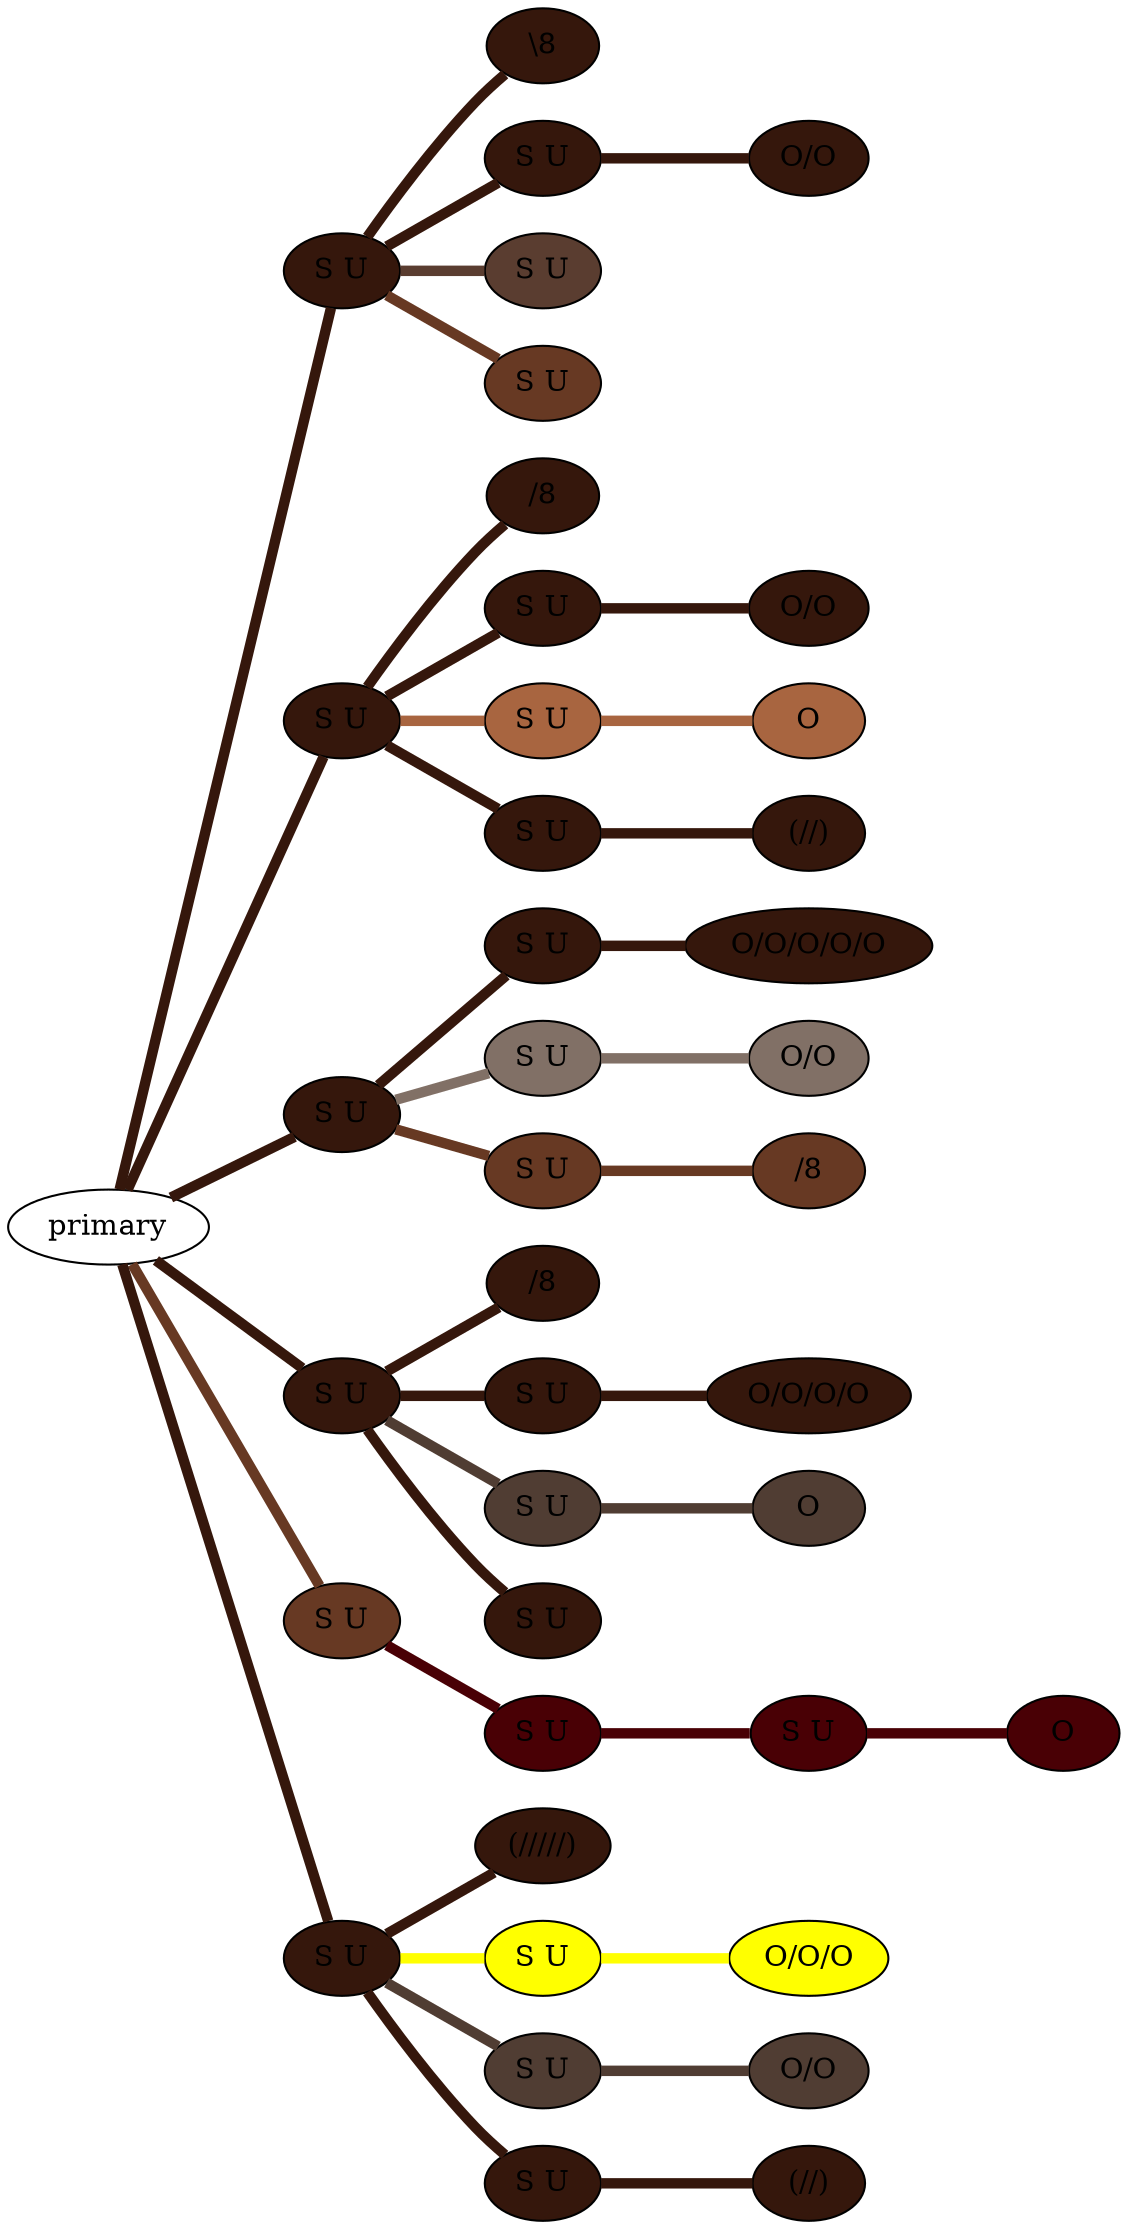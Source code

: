graph {
 graph [rankdir=LR]
"primary" -- "1" [penwidth=5,color="#35170C"]
"1" [label="S U", style=filled, fillcolor="#35170C"]
"1" -- "1:0" [penwidth=5,color="#35170C"]
"1:0" [label="\\8", style=filled, fillcolor="#35170C"]
"1" -- "1s1" [penwidth=5,color="#35170C"]
"1s1" [label="S U", style=filled, fillcolor="#35170C"]
"1s1" -- "1s1:0" [penwidth=5,color="#35170C"]
"1s1:0" [label="O/O", style=filled, fillcolor="#35170C"]
"1" -- "1s2" [penwidth=5,color="#5A3D30"]
"1s2" [label="S U", style=filled, fillcolor="#5A3D30"]
"1" -- "1s3" [penwidth=5,color="#673923"]
"1s3" [label="S U", style=filled, fillcolor="#673923"]
"primary" -- "2" [penwidth=5,color="#35170C"]
"2" [label="S U", style=filled, fillcolor="#35170C"]
"2" -- "2:0" [penwidth=5,color="#35170C"]
"2:0" [label="/8", style=filled, fillcolor="#35170C"]
"2" -- "2s1" [penwidth=5,color="#35170C"]
"2s1" [label="S U", style=filled, fillcolor="#35170C"]
"2s1" -- "2s1:0" [penwidth=5,color="#35170C"]
"2s1:0" [label="O/O", style=filled, fillcolor="#35170C"]
"2" -- "2s2" [penwidth=5,color="#A86540"]
"2s2" [label="S U", style=filled, fillcolor="#A86540"]
"2s2" -- "2s2:0" [penwidth=5,color="#A86540"]
"2s2:0" [label="O", style=filled, fillcolor="#A86540"]
"2" -- "2s3" [penwidth=5,color="#35170C"]
"2s3" [label="S U", style=filled, fillcolor="#35170C"]
"2s3" -- "2s3:0" [penwidth=5,color="#35170C"]
"2s3:0" [label="(//)", style=filled, fillcolor="#35170C"]
"primary" -- "3" [penwidth=5,color="#35170C"]
"3" [label="S U", style=filled, fillcolor="#35170C"]
"3" -- "3s1" [penwidth=5,color="#35170C"]
"3s1" [label="S U", style=filled, fillcolor="#35170C"]
"3s1" -- "3s1:0" [penwidth=5,color="#35170C"]
"3s1:0" [label="O/O/O/O/O", style=filled, fillcolor="#35170C"]
"3" -- "3s2" [penwidth=5,color="#817066"]
"3s2" [label="S U", style=filled, fillcolor="#817066"]
"3s2" -- "3s2:0" [penwidth=5,color="#817066"]
"3s2:0" [label="O/O", style=filled, fillcolor="#817066"]
"3" -- "3s3" [penwidth=5,color="#673923"]
"3s3" [label="S U", style=filled, fillcolor="#673923"]
"3s3" -- "3s3:0" [penwidth=5,color="#673923"]
"3s3:0" [label="/8", style=filled, fillcolor="#673923"]
"primary" -- "4" [penwidth=5,color="#35170C"]
"4" [label="S U", style=filled, fillcolor="#35170C"]
"4" -- "4:0" [penwidth=5,color="#35170C"]
"4:0" [label="/8", style=filled, fillcolor="#35170C"]
"4" -- "4s1" [penwidth=5,color="#35170C"]
"4s1" [label="S U", style=filled, fillcolor="#35170C"]
"4s1" -- "4s1:0" [penwidth=5,color="#35170C"]
"4s1:0" [label="O/O/O/O", style=filled, fillcolor="#35170C"]
"4" -- "4s2" [penwidth=5,color="#503D33"]
"4s2" [label="S U", style=filled, fillcolor="#503D33"]
"4s2" -- "4s2:0" [penwidth=5,color="#503D33"]
"4s2:0" [label="O", style=filled, fillcolor="#503D33"]
"4" -- "4s3" [penwidth=5,color="#35170C"]
"4s3" [label="S U", style=filled, fillcolor="#35170C"]
"primary" -- "5" [penwidth=5,color="#673923"]
"5" [label="S U", style=filled, fillcolor="#673923"]
"5" -- "5s1" [penwidth=5,color="#490005"]
"5s1" [label="S U", style=filled, fillcolor="#490005"]
"5s1" -- "5s1s1" [penwidth=5,color="#490005"]
"5s1s1" [label="S U", style=filled, fillcolor="#490005"]
"5s1s1" -- "5s1s1:0" [penwidth=5,color="#490005"]
"5s1s1:0" [label="O", style=filled, fillcolor="#490005"]
"primary" -- "6" [penwidth=5,color="#35170C"]
"6" [label="S U", style=filled, fillcolor="#35170C"]
"6" -- "6:0" [penwidth=5,color="#35170C"]
"6:0" [label="(/////)", style=filled, fillcolor="#35170C"]
"6" -- "6s1" [penwidth=5,color=yellow]
"6s1" [label="S U", style=filled, fillcolor=yellow]
"6s1" -- "6s1:0" [penwidth=5,color=yellow]
"6s1:0" [label="O/O/O", style=filled, fillcolor=yellow]
"6" -- "6s2" [penwidth=5,color="#503D33"]
"6s2" [label="S U", style=filled, fillcolor="#503D33"]
"6s2" -- "6s2:0" [penwidth=5,color="#503D33"]
"6s2:0" [label="O/O", style=filled, fillcolor="#503D33"]
"6" -- "6s3" [penwidth=5,color="#35170C"]
"6s3" [label="S U", style=filled, fillcolor="#35170C"]
"6s3" -- "6s3:0" [penwidth=5,color="#35170C"]
"6s3:0" [label="(//)", style=filled, fillcolor="#35170C"]
}
